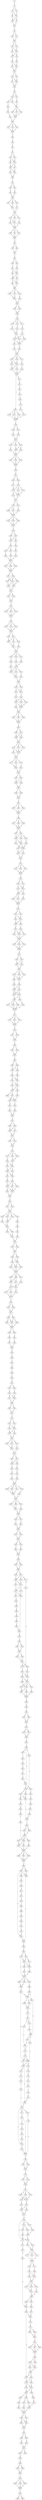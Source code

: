 strict digraph  {
	S0 -> S1 [ label = G ];
	S1 -> S2 [ label = C ];
	S1 -> S3 [ label = T ];
	S2 -> S4 [ label = C ];
	S2 -> S5 [ label = T ];
	S3 -> S5 [ label = T ];
	S4 -> S6 [ label = A ];
	S5 -> S7 [ label = G ];
	S5 -> S6 [ label = A ];
	S6 -> S8 [ label = C ];
	S7 -> S8 [ label = C ];
	S8 -> S9 [ label = A ];
	S9 -> S10 [ label = T ];
	S9 -> S11 [ label = C ];
	S10 -> S12 [ label = T ];
	S11 -> S12 [ label = T ];
	S12 -> S13 [ label = A ];
	S12 -> S14 [ label = T ];
	S13 -> S15 [ label = T ];
	S13 -> S16 [ label = C ];
	S14 -> S16 [ label = C ];
	S15 -> S17 [ label = T ];
	S16 -> S18 [ label = A ];
	S16 -> S17 [ label = T ];
	S17 -> S19 [ label = T ];
	S18 -> S20 [ label = C ];
	S19 -> S21 [ label = T ];
	S19 -> S22 [ label = C ];
	S20 -> S22 [ label = C ];
	S21 -> S23 [ label = G ];
	S22 -> S23 [ label = G ];
	S23 -> S24 [ label = T ];
	S23 -> S25 [ label = C ];
	S24 -> S26 [ label = G ];
	S24 -> S27 [ label = C ];
	S25 -> S26 [ label = G ];
	S26 -> S28 [ label = G ];
	S27 -> S28 [ label = G ];
	S28 -> S29 [ label = A ];
	S29 -> S30 [ label = A ];
	S29 -> S31 [ label = G ];
	S30 -> S32 [ label = T ];
	S30 -> S33 [ label = G ];
	S31 -> S34 [ label = C ];
	S32 -> S35 [ label = T ];
	S33 -> S36 [ label = C ];
	S34 -> S35 [ label = T ];
	S35 -> S37 [ label = T ];
	S35 -> S38 [ label = G ];
	S35 -> S39 [ label = C ];
	S36 -> S40 [ label = A ];
	S37 -> S41 [ label = C ];
	S38 -> S41 [ label = C ];
	S39 -> S41 [ label = C ];
	S40 -> S42 [ label = G ];
	S41 -> S43 [ label = T ];
	S42 -> S43 [ label = T ];
	S43 -> S44 [ label = T ];
	S43 -> S45 [ label = C ];
	S43 -> S46 [ label = G ];
	S44 -> S47 [ label = T ];
	S45 -> S47 [ label = T ];
	S46 -> S47 [ label = T ];
	S47 -> S48 [ label = T ];
	S48 -> S49 [ label = C ];
	S49 -> S50 [ label = C ];
	S50 -> S51 [ label = A ];
	S51 -> S52 [ label = C ];
	S51 -> S53 [ label = T ];
	S52 -> S54 [ label = A ];
	S52 -> S55 [ label = G ];
	S53 -> S55 [ label = G ];
	S54 -> S56 [ label = T ];
	S55 -> S56 [ label = T ];
	S55 -> S57 [ label = C ];
	S56 -> S58 [ label = T ];
	S56 -> S59 [ label = G ];
	S57 -> S59 [ label = G ];
	S58 -> S60 [ label = T ];
	S59 -> S60 [ label = T ];
	S60 -> S61 [ label = C ];
	S61 -> S62 [ label = C ];
	S61 -> S63 [ label = G ];
	S62 -> S64 [ label = C ];
	S63 -> S65 [ label = A ];
	S64 -> S66 [ label = G ];
	S65 -> S66 [ label = G ];
	S66 -> S67 [ label = C ];
	S66 -> S68 [ label = T ];
	S66 -> S69 [ label = G ];
	S67 -> S70 [ label = C ];
	S68 -> S70 [ label = C ];
	S69 -> S71 [ label = T ];
	S70 -> S72 [ label = T ];
	S71 -> S72 [ label = T ];
	S72 -> S73 [ label = G ];
	S72 -> S74 [ label = A ];
	S72 -> S75 [ label = C ];
	S73 -> S76 [ label = T ];
	S73 -> S77 [ label = G ];
	S74 -> S78 [ label = C ];
	S75 -> S77 [ label = G ];
	S76 -> S79 [ label = T ];
	S77 -> S79 [ label = T ];
	S78 -> S79 [ label = T ];
	S79 -> S80 [ label = T ];
	S79 -> S81 [ label = C ];
	S79 -> S82 [ label = G ];
	S80 -> S83 [ label = T ];
	S81 -> S83 [ label = T ];
	S82 -> S83 [ label = T ];
	S83 -> S84 [ label = A ];
	S84 -> S85 [ label = T ];
	S84 -> S86 [ label = C ];
	S85 -> S87 [ label = T ];
	S86 -> S87 [ label = T ];
	S87 -> S88 [ label = T ];
	S88 -> S89 [ label = C ];
	S88 -> S90 [ label = T ];
	S89 -> S91 [ label = A ];
	S90 -> S92 [ label = G ];
	S91 -> S93 [ label = C ];
	S91 -> S94 [ label = G ];
	S92 -> S93 [ label = C ];
	S93 -> S95 [ label = T ];
	S93 -> S96 [ label = C ];
	S94 -> S96 [ label = C ];
	S95 -> S97 [ label = G ];
	S96 -> S98 [ label = A ];
	S96 -> S97 [ label = G ];
	S97 -> S99 [ label = A ];
	S98 -> S99 [ label = A ];
	S99 -> S100 [ label = T ];
	S99 -> S101 [ label = C ];
	S99 -> S102 [ label = G ];
	S100 -> S103 [ label = G ];
	S101 -> S103 [ label = G ];
	S102 -> S104 [ label = A ];
	S103 -> S105 [ label = A ];
	S104 -> S105 [ label = A ];
	S105 -> S106 [ label = A ];
	S105 -> S107 [ label = G ];
	S106 -> S108 [ label = A ];
	S107 -> S108 [ label = A ];
	S108 -> S109 [ label = A ];
	S109 -> S110 [ label = G ];
	S109 -> S111 [ label = C ];
	S109 -> S112 [ label = T ];
	S110 -> S113 [ label = T ];
	S111 -> S114 [ label = A ];
	S112 -> S115 [ label = G ];
	S113 -> S116 [ label = A ];
	S114 -> S117 [ label = G ];
	S115 -> S116 [ label = A ];
	S116 -> S118 [ label = T ];
	S116 -> S119 [ label = A ];
	S117 -> S119 [ label = A ];
	S117 -> S120 [ label = G ];
	S118 -> S121 [ label = C ];
	S119 -> S121 [ label = C ];
	S119 -> S122 [ label = T ];
	S120 -> S121 [ label = C ];
	S121 -> S123 [ label = A ];
	S122 -> S124 [ label = T ];
	S123 -> S125 [ label = G ];
	S124 -> S125 [ label = G ];
	S125 -> S126 [ label = A ];
	S125 -> S127 [ label = C ];
	S125 -> S128 [ label = G ];
	S126 -> S129 [ label = A ];
	S126 -> S130 [ label = C ];
	S127 -> S131 [ label = T ];
	S128 -> S130 [ label = C ];
	S129 -> S132 [ label = A ];
	S130 -> S132 [ label = A ];
	S130 -> S133 [ label = T ];
	S131 -> S134 [ label = G ];
	S132 -> S135 [ label = G ];
	S133 -> S135 [ label = G ];
	S134 -> S135 [ label = G ];
	S135 -> S136 [ label = G ];
	S135 -> S137 [ label = A ];
	S136 -> S138 [ label = C ];
	S136 -> S139 [ label = T ];
	S136 -> S140 [ label = G ];
	S137 -> S141 [ label = A ];
	S138 -> S142 [ label = T ];
	S139 -> S142 [ label = T ];
	S140 -> S142 [ label = T ];
	S141 -> S143 [ label = A ];
	S142 -> S144 [ label = T ];
	S143 -> S145 [ label = T ];
	S144 -> S146 [ label = T ];
	S144 -> S147 [ label = C ];
	S145 -> S148 [ label = G ];
	S146 -> S149 [ label = T ];
	S147 -> S150 [ label = A ];
	S148 -> S151 [ label = G ];
	S149 -> S152 [ label = C ];
	S150 -> S152 [ label = C ];
	S151 -> S153 [ label = G ];
	S152 -> S154 [ label = T ];
	S152 -> S155 [ label = C ];
	S152 -> S156 [ label = G ];
	S153 -> S157 [ label = A ];
	S154 -> S158 [ label = C ];
	S155 -> S159 [ label = A ];
	S156 -> S159 [ label = A ];
	S156 -> S160 [ label = G ];
	S157 -> S142 [ label = T ];
	S158 -> S161 [ label = T ];
	S159 -> S161 [ label = T ];
	S160 -> S161 [ label = T ];
	S161 -> S162 [ label = G ];
	S161 -> S163 [ label = A ];
	S161 -> S164 [ label = C ];
	S162 -> S165 [ label = T ];
	S163 -> S165 [ label = T ];
	S164 -> S165 [ label = T ];
	S165 -> S166 [ label = G ];
	S166 -> S167 [ label = G ];
	S167 -> S168 [ label = G ];
	S167 -> S169 [ label = C ];
	S168 -> S170 [ label = C ];
	S169 -> S171 [ label = G ];
	S170 -> S172 [ label = A ];
	S170 -> S173 [ label = C ];
	S170 -> S174 [ label = T ];
	S171 -> S172 [ label = A ];
	S172 -> S175 [ label = G ];
	S172 -> S176 [ label = T ];
	S173 -> S175 [ label = G ];
	S174 -> S175 [ label = G ];
	S175 -> S177 [ label = T ];
	S176 -> S177 [ label = T ];
	S177 -> S178 [ label = T ];
	S177 -> S179 [ label = C ];
	S178 -> S180 [ label = C ];
	S178 -> S181 [ label = G ];
	S179 -> S182 [ label = T ];
	S180 -> S183 [ label = T ];
	S181 -> S183 [ label = T ];
	S182 -> S183 [ label = T ];
	S183 -> S184 [ label = G ];
	S183 -> S185 [ label = T ];
	S183 -> S186 [ label = C ];
	S184 -> S187 [ label = T ];
	S185 -> S187 [ label = T ];
	S186 -> S187 [ label = T ];
	S187 -> S188 [ label = T ];
	S188 -> S189 [ label = T ];
	S188 -> S190 [ label = C ];
	S189 -> S191 [ label = G ];
	S190 -> S192 [ label = C ];
	S190 -> S191 [ label = G ];
	S191 -> S193 [ label = T ];
	S192 -> S194 [ label = C ];
	S193 -> S195 [ label = T ];
	S193 -> S196 [ label = C ];
	S194 -> S197 [ label = A ];
	S195 -> S198 [ label = T ];
	S196 -> S199 [ label = C ];
	S197 -> S200 [ label = A ];
	S198 -> S201 [ label = T ];
	S199 -> S201 [ label = T ];
	S200 -> S201 [ label = T ];
	S201 -> S202 [ label = G ];
	S201 -> S203 [ label = C ];
	S201 -> S204 [ label = T ];
	S202 -> S205 [ label = G ];
	S203 -> S205 [ label = G ];
	S204 -> S205 [ label = G ];
	S205 -> S206 [ label = G ];
	S205 -> S207 [ label = T ];
	S206 -> S208 [ label = A ];
	S206 -> S209 [ label = G ];
	S206 -> S210 [ label = C ];
	S207 -> S209 [ label = G ];
	S208 -> S211 [ label = A ];
	S209 -> S212 [ label = C ];
	S209 -> S211 [ label = A ];
	S210 -> S212 [ label = C ];
	S211 -> S213 [ label = G ];
	S212 -> S213 [ label = G ];
	S213 -> S214 [ label = A ];
	S213 -> S215 [ label = G ];
	S214 -> S216 [ label = C ];
	S215 -> S216 [ label = C ];
	S216 -> S217 [ label = T ];
	S217 -> S218 [ label = T ];
	S217 -> S219 [ label = G ];
	S217 -> S220 [ label = C ];
	S218 -> S221 [ label = C ];
	S219 -> S221 [ label = C ];
	S220 -> S221 [ label = C ];
	S221 -> S222 [ label = T ];
	S222 -> S223 [ label = G ];
	S222 -> S224 [ label = C ];
	S222 -> S225 [ label = T ];
	S223 -> S226 [ label = A ];
	S224 -> S226 [ label = A ];
	S225 -> S226 [ label = A ];
	S226 -> S227 [ label = C ];
	S226 -> S228 [ label = T ];
	S227 -> S229 [ label = T ];
	S227 -> S230 [ label = C ];
	S227 -> S231 [ label = G ];
	S228 -> S230 [ label = C ];
	S229 -> S232 [ label = T ];
	S230 -> S233 [ label = C ];
	S231 -> S233 [ label = C ];
	S232 -> S234 [ label = T ];
	S233 -> S234 [ label = T ];
	S234 -> S235 [ label = A ];
	S234 -> S236 [ label = G ];
	S234 -> S237 [ label = C ];
	S235 -> S238 [ label = A ];
	S236 -> S239 [ label = T ];
	S237 -> S240 [ label = G ];
	S238 -> S241 [ label = T ];
	S239 -> S242 [ label = C ];
	S240 -> S242 [ label = C ];
	S241 -> S243 [ label = T ];
	S242 -> S244 [ label = C ];
	S242 -> S245 [ label = A ];
	S242 -> S243 [ label = T ];
	S243 -> S246 [ label = C ];
	S244 -> S246 [ label = C ];
	S245 -> S247 [ label = A ];
	S246 -> S248 [ label = T ];
	S247 -> S248 [ label = T ];
	S248 -> S249 [ label = T ];
	S248 -> S250 [ label = G ];
	S249 -> S251 [ label = T ];
	S249 -> S252 [ label = G ];
	S250 -> S251 [ label = T ];
	S251 -> S253 [ label = C ];
	S252 -> S254 [ label = G ];
	S253 -> S255 [ label = A ];
	S253 -> S256 [ label = T ];
	S253 -> S257 [ label = G ];
	S254 -> S257 [ label = G ];
	S255 -> S258 [ label = G ];
	S256 -> S258 [ label = G ];
	S257 -> S259 [ label = T ];
	S257 -> S258 [ label = G ];
	S258 -> S260 [ label = T ];
	S259 -> S260 [ label = T ];
	S260 -> S261 [ label = A ];
	S260 -> S262 [ label = C ];
	S260 -> S263 [ label = G ];
	S261 -> S264 [ label = C ];
	S262 -> S264 [ label = C ];
	S263 -> S264 [ label = C ];
	S264 -> S265 [ label = T ];
	S265 -> S266 [ label = C ];
	S265 -> S267 [ label = G ];
	S266 -> S268 [ label = A ];
	S267 -> S268 [ label = A ];
	S267 -> S269 [ label = G ];
	S268 -> S270 [ label = C ];
	S269 -> S270 [ label = C ];
	S270 -> S271 [ label = T ];
	S270 -> S272 [ label = C ];
	S270 -> S273 [ label = G ];
	S271 -> S274 [ label = G ];
	S271 -> S275 [ label = T ];
	S272 -> S274 [ label = G ];
	S273 -> S274 [ label = G ];
	S274 -> S276 [ label = T ];
	S275 -> S276 [ label = T ];
	S276 -> S277 [ label = T ];
	S276 -> S278 [ label = G ];
	S276 -> S279 [ label = C ];
	S277 -> S280 [ label = G ];
	S278 -> S280 [ label = G ];
	S279 -> S281 [ label = A ];
	S280 -> S282 [ label = G ];
	S281 -> S282 [ label = G ];
	S282 -> S283 [ label = C ];
	S282 -> S284 [ label = G ];
	S283 -> S285 [ label = T ];
	S284 -> S286 [ label = C ];
	S284 -> S285 [ label = T ];
	S285 -> S287 [ label = T ];
	S286 -> S287 [ label = T ];
	S287 -> S288 [ label = T ];
	S287 -> S289 [ label = C ];
	S288 -> S290 [ label = G ];
	S289 -> S290 [ label = G ];
	S290 -> S291 [ label = G ];
	S291 -> S292 [ label = C ];
	S291 -> S293 [ label = G ];
	S291 -> S294 [ label = T ];
	S292 -> S295 [ label = C ];
	S293 -> S295 [ label = C ];
	S294 -> S295 [ label = C ];
	S295 -> S296 [ label = T ];
	S296 -> S297 [ label = T ];
	S296 -> S298 [ label = G ];
	S296 -> S299 [ label = C ];
	S297 -> S300 [ label = G ];
	S298 -> S300 [ label = G ];
	S299 -> S300 [ label = G ];
	S300 -> S301 [ label = C ];
	S300 -> S302 [ label = G ];
	S301 -> S303 [ label = A ];
	S301 -> S304 [ label = C ];
	S301 -> S305 [ label = G ];
	S302 -> S304 [ label = C ];
	S303 -> S306 [ label = A ];
	S304 -> S306 [ label = A ];
	S304 -> S307 [ label = C ];
	S305 -> S308 [ label = G ];
	S306 -> S309 [ label = G ];
	S306 -> S310 [ label = C ];
	S307 -> S309 [ label = G ];
	S308 -> S309 [ label = G ];
	S309 -> S311 [ label = A ];
	S309 -> S312 [ label = C ];
	S310 -> S311 [ label = A ];
	S311 -> S313 [ label = G ];
	S312 -> S313 [ label = G ];
	S313 -> S314 [ label = C ];
	S314 -> S315 [ label = A ];
	S314 -> S316 [ label = T ];
	S314 -> S317 [ label = C ];
	S315 -> S318 [ label = G ];
	S316 -> S318 [ label = G ];
	S317 -> S318 [ label = G ];
	S318 -> S319 [ label = A ];
	S319 -> S320 [ label = G ];
	S319 -> S321 [ label = A ];
	S320 -> S322 [ label = A ];
	S320 -> S323 [ label = C ];
	S321 -> S322 [ label = A ];
	S322 -> S324 [ label = A ];
	S322 -> S325 [ label = T ];
	S323 -> S324 [ label = A ];
	S324 -> S326 [ label = C ];
	S324 -> S327 [ label = G ];
	S325 -> S328 [ label = A ];
	S326 -> S329 [ label = C ];
	S327 -> S329 [ label = C ];
	S328 -> S329 [ label = C ];
	S329 -> S330 [ label = A ];
	S330 -> S331 [ label = G ];
	S330 -> S332 [ label = A ];
	S331 -> S333 [ label = A ];
	S331 -> S334 [ label = G ];
	S332 -> S334 [ label = G ];
	S333 -> S335 [ label = A ];
	S334 -> S336 [ label = G ];
	S334 -> S335 [ label = A ];
	S335 -> S337 [ label = G ];
	S336 -> S338 [ label = C ];
	S337 -> S339 [ label = C ];
	S337 -> S340 [ label = G ];
	S338 -> S341 [ label = T ];
	S338 -> S339 [ label = C ];
	S339 -> S342 [ label = T ];
	S340 -> S342 [ label = T ];
	S341 -> S342 [ label = T ];
	S342 -> S343 [ label = G ];
	S342 -> S344 [ label = T ];
	S342 -> S345 [ label = C ];
	S343 -> S346 [ label = G ];
	S344 -> S346 [ label = G ];
	S345 -> S346 [ label = G ];
	S346 -> S347 [ label = A ];
	S347 -> S348 [ label = T ];
	S347 -> S349 [ label = C ];
	S348 -> S350 [ label = T ];
	S349 -> S350 [ label = T ];
	S349 -> S351 [ label = A ];
	S350 -> S352 [ label = T ];
	S351 -> S352 [ label = T ];
	S352 -> S353 [ label = C ];
	S352 -> S354 [ label = G ];
	S352 -> S355 [ label = T ];
	S353 -> S356 [ label = A ];
	S353 -> S357 [ label = G ];
	S354 -> S357 [ label = G ];
	S355 -> S357 [ label = G ];
	S356 -> S358 [ label = G ];
	S357 -> S359 [ label = C ];
	S358 -> S360 [ label = T ];
	S359 -> S360 [ label = T ];
	S359 -> S361 [ label = C ];
	S360 -> S362 [ label = A ];
	S360 -> S363 [ label = G ];
	S361 -> S362 [ label = A ];
	S361 -> S363 [ label = G ];
	S362 -> S364 [ label = C ];
	S363 -> S364 [ label = C ];
	S363 -> S365 [ label = A ];
	S364 -> S366 [ label = T ];
	S364 -> S367 [ label = A ];
	S364 -> S368 [ label = C ];
	S365 -> S369 [ label = G ];
	S366 -> S370 [ label = G ];
	S367 -> S370 [ label = G ];
	S368 -> S370 [ label = G ];
	S369 -> S370 [ label = G ];
	S370 -> S371 [ label = G ];
	S371 -> S372 [ label = A ];
	S371 -> S373 [ label = G ];
	S371 -> S374 [ label = C ];
	S372 -> S375 [ label = A ];
	S373 -> S375 [ label = A ];
	S374 -> S375 [ label = A ];
	S375 -> S376 [ label = A ];
	S376 -> S377 [ label = C ];
	S376 -> S378 [ label = T ];
	S377 -> S379 [ label = T ];
	S378 -> S379 [ label = T ];
	S379 -> S380 [ label = T ];
	S380 -> S381 [ label = C ];
	S380 -> S382 [ label = T ];
	S381 -> S383 [ label = A ];
	S382 -> S383 [ label = A ];
	S383 -> S384 [ label = A ];
	S384 -> S385 [ label = T ];
	S384 -> S386 [ label = C ];
	S385 -> S387 [ label = G ];
	S386 -> S387 [ label = G ];
	S386 -> S388 [ label = T ];
	S387 -> S389 [ label = T ];
	S388 -> S390 [ label = C ];
	S389 -> S391 [ label = G ];
	S389 -> S392 [ label = T ];
	S390 -> S391 [ label = G ];
	S391 -> S393 [ label = C ];
	S392 -> S394 [ label = G ];
	S392 -> S393 [ label = C ];
	S393 -> S395 [ label = T ];
	S393 -> S396 [ label = C ];
	S394 -> S395 [ label = T ];
	S395 -> S397 [ label = G ];
	S395 -> S398 [ label = T ];
	S396 -> S399 [ label = C ];
	S397 -> S400 [ label = G ];
	S397 -> S401 [ label = T ];
	S398 -> S401 [ label = T ];
	S399 -> S401 [ label = T ];
	S400 -> S402 [ label = G ];
	S401 -> S403 [ label = T ];
	S402 -> S404 [ label = C ];
	S403 -> S405 [ label = T ];
	S404 -> S406 [ label = G ];
	S405 -> S406 [ label = G ];
	S406 -> S407 [ label = T ];
	S407 -> S408 [ label = A ];
	S407 -> S409 [ label = C ];
	S408 -> S410 [ label = A ];
	S409 -> S411 [ label = C ];
	S409 -> S410 [ label = A ];
	S410 -> S412 [ label = G ];
	S411 -> S412 [ label = G ];
	S412 -> S413 [ label = A ];
	S412 -> S414 [ label = G ];
	S413 -> S415 [ label = A ];
	S414 -> S415 [ label = A ];
	S415 -> S416 [ label = T ];
	S416 -> S417 [ label = T ];
	S416 -> S418 [ label = A ];
	S416 -> S419 [ label = C ];
	S417 -> S420 [ label = G ];
	S418 -> S421 [ label = A ];
	S419 -> S421 [ label = A ];
	S420 -> S422 [ label = C ];
	S420 -> S423 [ label = T ];
	S421 -> S422 [ label = C ];
	S422 -> S424 [ label = T ];
	S422 -> S425 [ label = C ];
	S423 -> S424 [ label = T ];
	S424 -> S426 [ label = G ];
	S424 -> S427 [ label = T ];
	S425 -> S426 [ label = G ];
	S426 -> S428 [ label = T ];
	S427 -> S429 [ label = G ];
	S428 -> S430 [ label = T ];
	S428 -> S431 [ label = C ];
	S428 -> S432 [ label = G ];
	S429 -> S430 [ label = T ];
	S430 -> S433 [ label = C ];
	S430 -> S434 [ label = T ];
	S431 -> S433 [ label = C ];
	S432 -> S433 [ label = C ];
	S433 -> S435 [ label = T ];
	S434 -> S435 [ label = T ];
	S435 -> S436 [ label = G ];
	S436 -> S437 [ label = G ];
	S436 -> S438 [ label = T ];
	S437 -> S439 [ label = C ];
	S438 -> S439 [ label = C ];
	S439 -> S440 [ label = A ];
	S439 -> S441 [ label = C ];
	S439 -> S442 [ label = G ];
	S439 -> S443 [ label = T ];
	S440 -> S444 [ label = T ];
	S441 -> S445 [ label = G ];
	S442 -> S446 [ label = A ];
	S443 -> S445 [ label = G ];
	S444 -> S447 [ label = C ];
	S445 -> S447 [ label = C ];
	S446 -> S448 [ label = G ];
	S447 -> S449 [ label = G ];
	S447 -> S450 [ label = C ];
	S448 -> S451 [ label = T ];
	S449 -> S452 [ label = A ];
	S450 -> S452 [ label = A ];
	S451 -> S453 [ label = C ];
	S452 -> S454 [ label = T ];
	S453 -> S454 [ label = T ];
	S454 -> S455 [ label = T ];
	S454 -> S456 [ label = C ];
	S455 -> S457 [ label = T ];
	S456 -> S457 [ label = T ];
	S457 -> S458 [ label = G ];
	S457 -> S459 [ label = T ];
	S458 -> S460 [ label = C ];
	S458 -> S461 [ label = T ];
	S459 -> S461 [ label = T ];
	S460 -> S462 [ label = A ];
	S460 -> S463 [ label = C ];
	S461 -> S464 [ label = G ];
	S461 -> S463 [ label = C ];
	S462 -> S465 [ label = T ];
	S463 -> S465 [ label = T ];
	S464 -> S465 [ label = T ];
	S465 -> S466 [ label = T ];
	S465 -> S467 [ label = C ];
	S465 -> S468 [ label = G ];
	S466 -> S469 [ label = A ];
	S467 -> S470 [ label = T ];
	S468 -> S471 [ label = C ];
	S468 -> S469 [ label = A ];
	S469 -> S472 [ label = C ];
	S470 -> S472 [ label = C ];
	S471 -> S473 [ label = T ];
	S472 -> S474 [ label = C ];
	S472 -> S475 [ label = T ];
	S473 -> S476 [ label = G ];
	S474 -> S477 [ label = C ];
	S475 -> S477 [ label = C ];
	S476 -> S477 [ label = C ];
	S477 -> S478 [ label = A ];
	S478 -> S479 [ label = A ];
	S478 -> S480 [ label = G ];
	S479 -> S481 [ label = G ];
	S480 -> S481 [ label = G ];
	S481 -> S482 [ label = C ];
	S481 -> S483 [ label = T ];
	S482 -> S484 [ label = A ];
	S482 -> S485 [ label = G ];
	S483 -> S486 [ label = T ];
	S483 -> S485 [ label = G ];
	S484 -> S487 [ label = T ];
	S485 -> S487 [ label = T ];
	S486 -> S487 [ label = T ];
	S487 -> S488 [ label = T ];
	S487 -> S489 [ label = G ];
	S488 -> S490 [ label = C ];
	S489 -> S491 [ label = G ];
	S490 -> S492 [ label = A ];
	S491 -> S493 [ label = T ];
	S492 -> S494 [ label = T ];
	S493 -> S494 [ label = T ];
	S494 -> S495 [ label = G ];
	S495 -> S496 [ label = A ];
	S496 -> S497 [ label = T ];
	S497 -> S498 [ label = G ];
	S498 -> S499 [ label = T ];
	S499 -> S500 [ label = G ];
	S500 -> S501 [ label = G ];
	S501 -> S502 [ label = A ];
	S501 -> S503 [ label = C ];
	S502 -> S504 [ label = A ];
	S503 -> S505 [ label = C ];
	S504 -> S506 [ label = G ];
	S504 -> S507 [ label = A ];
	S505 -> S506 [ label = G ];
	S506 -> S508 [ label = T ];
	S507 -> S508 [ label = T ];
	S508 -> S509 [ label = T ];
	S508 -> S510 [ label = A ];
	S509 -> S511 [ label = C ];
	S510 -> S511 [ label = C ];
	S511 -> S512 [ label = A ];
	S512 -> S513 [ label = T ];
	S512 -> S514 [ label = C ];
	S513 -> S515 [ label = T ];
	S513 -> S516 [ label = C ];
	S514 -> S516 [ label = C ];
	S515 -> S517 [ label = A ];
	S516 -> S517 [ label = A ];
	S516 -> S518 [ label = C ];
	S517 -> S519 [ label = A ];
	S518 -> S519 [ label = A ];
	S519 -> S520 [ label = T ];
	S519 -> S521 [ label = C ];
	S519 -> S522 [ label = G ];
	S520 -> S523 [ label = T ];
	S521 -> S523 [ label = T ];
	S522 -> S524 [ label = C ];
	S523 -> S525 [ label = T ];
	S524 -> S525 [ label = T ];
	S525 -> S526 [ label = T ];
	S525 -> S527 [ label = C ];
	S526 -> S528 [ label = C ];
	S527 -> S528 [ label = C ];
	S527 -> S529 [ label = A ];
	S528 -> S530 [ label = A ];
	S529 -> S531 [ label = T ];
	S530 -> S532 [ label = G ];
	S531 -> S533 [ label = T ];
	S532 -> S534 [ label = C ];
	S533 -> S535 [ label = G ];
	S534 -> S536 [ label = T ];
	S535 -> S536 [ label = T ];
	S536 -> S537 [ label = T ];
	S536 -> S538 [ label = C ];
	S536 -> S539 [ label = A ];
	S536 -> S540 [ label = G ];
	S537 -> S541 [ label = C ];
	S538 -> S541 [ label = C ];
	S539 -> S542 [ label = A ];
	S540 -> S541 [ label = C ];
	S541 -> S543 [ label = G ];
	S542 -> S543 [ label = G ];
	S543 -> S544 [ label = C ];
	S543 -> S545 [ label = T ];
	S543 -> S546 [ label = G ];
	S544 -> S547 [ label = A ];
	S545 -> S548 [ label = C ];
	S546 -> S547 [ label = A ];
	S547 -> S549 [ label = G ];
	S548 -> S549 [ label = G ];
	S549 -> S550 [ label = G ];
	S549 -> S551 [ label = A ];
	S550 -> S552 [ label = T ];
	S551 -> S553 [ label = A ];
	S552 -> S554 [ label = G ];
	S553 -> S554 [ label = G ];
	S554 -> S555 [ label = G ];
	S554 -> S556 [ label = A ];
	S555 -> S557 [ label = A ];
	S556 -> S557 [ label = A ];
	S557 -> S558 [ label = G ];
	S557 -> S559 [ label = A ];
	S558 -> S560 [ label = A ];
	S559 -> S561 [ label = T ];
	S560 -> S562 [ label = G ];
	S561 -> S562 [ label = G ];
	S562 -> S563 [ label = A ];
	S563 -> S564 [ label = A ];
	S563 -> S565 [ label = G ];
	S564 -> S566 [ label = C ];
	S565 -> S566 [ label = C ];
	S566 -> S567 [ label = A ];
	S566 -> S568 [ label = G ];
	S567 -> S569 [ label = T ];
	S567 -> S570 [ label = C ];
	S567 -> S571 [ label = G ];
	S568 -> S569 [ label = T ];
	S569 -> S572 [ label = T ];
	S569 -> S573 [ label = G ];
	S570 -> S573 [ label = G ];
	S571 -> S574 [ label = G ];
	S572 -> S575 [ label = C ];
	S573 -> S576 [ label = G ];
	S573 -> S575 [ label = C ];
	S574 -> S577 [ label = A ];
	S575 -> S578 [ label = T ];
	S575 -> S579 [ label = C ];
	S576 -> S579 [ label = C ];
	S577 -> S580 [ label = G ];
	S578 -> S581 [ label = A ];
	S579 -> S582 [ label = C ];
	S580 -> S583 [ label = A ];
	S580 -> S584 [ label = G ];
	S581 -> S585 [ label = C ];
	S582 -> S586 [ label = A ];
	S583 -> S587 [ label = C ];
	S584 -> S588 [ label = A ];
	S584 -> S587 [ label = C ];
	S585 -> S589 [ label = T ];
	S586 -> S590 [ label = G ];
	S587 -> S591 [ label = T ];
	S587 -> S592 [ label = C ];
	S587 -> S593 [ label = A ];
	S588 -> S593 [ label = A ];
	S589 -> S594 [ label = T ];
	S590 -> S595 [ label = G ];
	S590 -> S596 [ label = A ];
	S591 -> S597 [ label = G ];
	S592 -> S598 [ label = T ];
	S593 -> S599 [ label = C ];
	S593 -> S597 [ label = G ];
	S594 -> S600 [ label = C ];
	S595 -> S601 [ label = C ];
	S596 -> S601 [ label = C ];
	S597 -> S602 [ label = T ];
	S598 -> S602 [ label = T ];
	S599 -> S602 [ label = T ];
	S600 -> S603 [ label = T ];
	S601 -> S604 [ label = A ];
	S601 -> S605 [ label = T ];
	S602 -> S606 [ label = G ];
	S603 -> S582 [ label = C ];
	S604 -> S607 [ label = C ];
	S605 -> S607 [ label = C ];
	S606 -> S608 [ label = A ];
	S607 -> S609 [ label = C ];
	S607 -> S577 [ label = A ];
	S608 -> S610 [ label = A ];
	S609 -> S611 [ label = A ];
	S610 -> S612 [ label = G ];
	S610 -> S613 [ label = A ];
	S611 -> S583 [ label = A ];
	S612 -> S614 [ label = A ];
	S613 -> S614 [ label = A ];
	S614 -> S615 [ label = A ];
	S615 -> S616 [ label = G ];
	S615 -> S617 [ label = A ];
	S616 -> S618 [ label = A ];
	S617 -> S618 [ label = A ];
	S618 -> S619 [ label = A ];
	S619 -> S620 [ label = G ];
	S620 -> S621 [ label = C ];
	S620 -> S622 [ label = G ];
	S620 -> S623 [ label = G ];
	S621 -> S624 [ label = C ];
	S622 -> S625 [ label = C ];
	S623 -> S626 [ label = T ];
	S623 -> S624 [ label = C ];
	S624 -> S627 [ label = A ];
	S624 -> S628 [ label = G ];
	S625 -> S629 [ label = C ];
	S626 -> S630 [ label = T ];
	S627 -> S631 [ label = A ];
	S627 -> S632 [ label = G ];
	S628 -> S632 [ label = G ];
	S629 -> S633 [ label = G ];
	S630 -> S634 [ label = C ];
	S631 -> S635 [ label = C ];
	S632 -> S636 [ label = C ];
	S633 -> S637 [ label = C ];
	S634 -> S638 [ label = T ];
	S635 -> S639 [ label = A ];
	S636 -> S640 [ label = T ];
	S637 -> S641 [ label = C ];
	S638 -> S642 [ label = T ];
	S639 -> S643 [ label = G ];
	S640 -> S644 [ label = C ];
	S640 -> S645 [ label = A ];
	S641 -> S623 [ label = G ];
	S642 -> S646 [ label = T ];
	S643 -> S647 [ label = T ];
	S644 -> S648 [ label = C ];
	S645 -> S648 [ label = C ];
	S646 -> S636 [ label = C ];
	S647 -> S649 [ label = G ];
	S648 -> S650 [ label = C ];
	S648 -> S649 [ label = G ];
	S648 -> S651 [ label = T ];
	S649 -> S652 [ label = A ];
	S649 -> S653 [ label = G ];
	S650 -> S654 [ label = T ];
	S651 -> S653 [ label = G ];
	S652 -> S655 [ label = C ];
	S653 -> S655 [ label = C ];
	S654 -> S655 [ label = C ];
	S655 -> S656 [ label = A ];
	S655 -> S657 [ label = C ];
	S655 -> S658 [ label = T ];
	S656 -> S659 [ label = A ];
	S657 -> S659 [ label = A ];
	S658 -> S659 [ label = A ];
	S659 -> S660 [ label = A ];
	S660 -> S661 [ label = G ];
	S660 -> S662 [ label = A ];
	S661 -> S663 [ label = G ];
	S661 -> S664 [ label = A ];
	S661 -> S665 [ label = C ];
	S662 -> S664 [ label = A ];
	S663 -> S666 [ label = G ];
	S664 -> S666 [ label = G ];
	S665 -> S667 [ label = C ];
	S666 -> S668 [ label = C ];
	S667 -> S669 [ label = C ];
	S668 -> S670 [ label = A ];
	S669 -> S671 [ label = A ];
	S670 -> S672 [ label = G ];
	S670 -> S673 [ label = A ];
	S671 -> S674 [ label = A ];
	S672 -> S675 [ label = A ];
	S672 -> S676 [ label = G ];
	S673 -> S677 [ label = A ];
	S673 -> S676 [ label = G ];
	S674 -> S678 [ label = G ];
	S675 -> S679 [ label = T ];
	S675 -> S680 [ label = A ];
	S675 -> S681 [ label = C ];
	S676 -> S682 [ label = A ];
	S676 -> S683 [ label = T ];
	S677 -> S683 [ label = T ];
	S678 -> S684 [ label = C ];
	S679 -> S685 [ label = C ];
	S680 -> S686 [ label = A ];
	S681 -> S686 [ label = A ];
	S682 -> S687 [ label = A ];
	S683 -> S688 [ label = C ];
	S684 -> S689 [ label = C ];
	S685 -> S690 [ label = T ];
	S686 -> S691 [ label = G ];
	S687 -> S675 [ label = A ];
	S688 -> S675 [ label = A ];
	S689 -> S692 [ label = T ];
	S690 -> S693 [ label = A ];
	S690 -> S694 [ label = A ];
	S691 -> S695 [ label = A ];
	S691 -> S693 [ label = A ];
	S692 -> S696 [ label = G ];
	S693 -> S697 [ label = G ];
	S693 -> S698 [ label = A ];
	S694 -> S699 [ label = A ];
	S695 -> S700 [ label = C ];
	S695 -> S701 [ label = A ];
	S696 -> S702 [ label = T ];
	S697 -> S703 [ label = A ];
	S698 -> S703 [ label = A ];
	S699 -> S704 [ label = C ];
	S699 -> S705 [ label = A ];
	S700 -> S706 [ label = A ];
	S700 -> S707 [ label = G ];
	S701 -> S708 [ label = A ];
	S702 -> S709 [ label = C ];
	S703 -> S710 [ label = A ];
	S704 -> S711 [ label = G ];
	S705 -> S695 [ label = A ];
	S706 -> S712 [ label = G ];
	S707 -> S713 [ label = T ];
	S708 -> S714 [ label = G ];
	S709 -> S663 [ label = G ];
	S710 -> S715 [ label = A ];
	S711 -> S716 [ label = G ];
	S712 -> S717 [ label = A ];
	S712 -> S718 [ label = C ];
	S712 -> S719 [ label = C ];
	S713 -> S720 [ label = T ];
	S714 -> S721 [ label = A ];
	S715 -> S722 [ label = G ];
	S715 -> S723 [ label = A ];
	S716 -> S724 [ label = C ];
	S717 -> S725 [ label = A ];
	S718 -> S726 [ label = C ];
	S719 -> S727 [ label = T ];
	S720 -> S728 [ label = T ];
	S721 -> S729 [ label = C ];
	S722 -> S711 [ label = G ];
	S723 -> S730 [ label = G ];
	S724 -> S695 [ label = A ];
	S724 -> S731 [ label = T ];
	S725 -> S732 [ label = A ];
	S725 -> S733 [ label = T ];
	S726 -> S732 [ label = A ];
	S727 -> S732 [ label = A ];
	S728 -> S712 [ label = G ];
	S729 -> S734 [ label = A ];
	S730 -> S699 [ label = A ];
	S731 -> S700 [ label = C ];
	S732 -> S735 [ label = A ];
	S733 -> S736 [ label = C ];
	S734 -> S737 [ label = A ];
	S735 -> S738 [ label = T ];
	S735 -> S739 [ label = C ];
	S736 -> S740 [ label = C ];
	S737 -> S706 [ label = A ];
	S738 -> S741 [ label = G ];
	S739 -> S741 [ label = G ];
	S740 -> S742 [ label = A ];
	S741 -> S743 [ label = G ];
	S742 -> S718 [ label = C ];
	S743 -> S744 [ label = T ];
	S743 -> S745 [ label = A ];
	S744 -> S746 [ label = G ];
	S745 -> S746 [ label = G ];
	S746 -> S747 [ label = T ];
	S747 -> S748 [ label = A ];
	S747 -> S749 [ label = T ];
	S747 -> S750 [ label = G ];
	S748 -> S751 [ label = A ];
	S749 -> S751 [ label = A ];
	S749 -> S752 [ label = G ];
	S750 -> S751 [ label = A ];
	S751 -> S753 [ label = A ];
	S752 -> S754 [ label = G ];
	S753 -> S755 [ label = T ];
	S753 -> S756 [ label = C ];
	S754 -> S755 [ label = T ];
	S755 -> S757 [ label = G ];
	S756 -> S757 [ label = G ];
	S757 -> S758 [ label = G ];
	S758 -> S759 [ label = A ];
	S758 -> S760 [ label = A ];
	S758 -> S761 [ label = G ];
	S759 -> S762 [ label = A ];
	S760 -> S763 [ label = G ];
	S760 -> S764 [ label = C ];
	S761 -> S765 [ label = A ];
	S761 -> S766 [ label = G ];
	S762 -> S767 [ label = C ];
	S763 -> S768 [ label = T ];
	S764 -> S768 [ label = T ];
	S765 -> S769 [ label = A ];
	S766 -> S767 [ label = C ];
	S767 -> S760 [ label = A ];
	S768 -> S770 [ label = A ];
	S768 -> S771 [ label = G ];
	S768 -> S772 [ label = T ];
	S769 -> S773 [ label = G ];
	S770 -> S774 [ label = A ];
	S771 -> S774 [ label = A ];
	S772 -> S774 [ label = A ];
	S773 -> S775 [ label = T ];
	S774 -> S776 [ label = C ];
	S774 -> S777 [ label = A ];
	S775 -> S778 [ label = C ];
	S776 -> S779 [ label = T ];
	S777 -> S780 [ label = C ];
	S778 -> S781 [ label = A ];
	S779 -> S782 [ label = T ];
	S779 -> S783 [ label = C ];
	S780 -> S782 [ label = T ];
	S781 -> S784 [ label = G ];
	S782 -> S785 [ label = C ];
	S783 -> S785 [ label = C ];
	S784 -> S786 [ label = G ];
	S785 -> S787 [ label = A ];
	S785 -> S788 [ label = T ];
	S785 -> S789 [ label = C ];
	S786 -> S790 [ label = A ];
	S786 -> S791 [ label = A ];
	S787 -> S792 [ label = A ];
	S788 -> S793 [ label = C ];
	S789 -> S792 [ label = A ];
	S790 -> S794 [ label = G ];
	S791 -> S795 [ label = A ];
	S792 -> S796 [ label = A ];
	S793 -> S796 [ label = A ];
	S794 -> S797 [ label = C ];
	S795 -> S798 [ label = G ];
	S795 -> S799 [ label = A ];
	S796 -> S800 [ label = T ];
	S796 -> S801 [ label = C ];
	S797 -> S802 [ label = A ];
	S797 -> S803 [ label = C ];
	S798 -> S804 [ label = T ];
	S798 -> S805 [ label = A ];
	S799 -> S805 [ label = A ];
	S800 -> S784 [ label = G ];
	S801 -> S806 [ label = A ];
	S802 -> S807 [ label = G ];
	S803 -> S807 [ label = G ];
	S804 -> S808 [ label = A ];
	S805 -> S809 [ label = G ];
	S805 -> S810 [ label = C ];
	S806 -> S811 [ label = C ];
	S807 -> S812 [ label = A ];
	S808 -> S813 [ label = A ];
	S809 -> S814 [ label = C ];
	S809 -> S815 [ label = T ];
	S810 -> S816 [ label = T ];
	S811 -> S790 [ label = A ];
	S812 -> S817 [ label = C ];
	S812 -> S818 [ label = T ];
	S812 -> S819 [ label = G ];
	S813 -> S820 [ label = T ];
	S814 -> S821 [ label = A ];
	S815 -> S820 [ label = T ];
	S816 -> S822 [ label = G ];
	S817 -> S823 [ label = T ];
	S818 -> S823 [ label = T ];
	S819 -> S823 [ label = T ];
	S820 -> S824 [ label = A ];
	S821 -> S824 [ label = A ];
	S822 -> S824 [ label = A ];
	S823 -> S825 [ label = C ];
	S824 -> S826 [ label = G ];
	S824 -> S827 [ label = A ];
	S825 -> S828 [ label = T ];
	S825 -> S829 [ label = G ];
	S826 -> S830 [ label = A ];
	S826 -> S831 [ label = G ];
	S827 -> S831 [ label = G ];
	S828 -> S832 [ label = C ];
	S828 -> S833 [ label = T ];
	S829 -> S832 [ label = C ];
	S830 -> S834 [ label = A ];
	S831 -> S834 [ label = A ];
	S832 -> S835 [ label = C ];
	S833 -> S835 [ label = C ];
	S834 -> S836 [ label = A ];
	S835 -> S837 [ label = T ];
	S835 -> S791 [ label = A ];
	S836 -> S838 [ label = A ];
	S836 -> S839 [ label = G ];
	S837 -> S840 [ label = C ];
	S837 -> S795 [ label = A ];
	S838 -> S841 [ label = G ];
	S839 -> S842 [ label = A ];
	S840 -> S798 [ label = G ];
	S841 -> S843 [ label = A ];
	S842 -> S843 [ label = A ];
	S843 -> S844 [ label = G ];
	S843 -> S845 [ label = C ];
	S844 -> S846 [ label = A ];
	S846 -> S848 [ label = A ];
	S848 -> S849 [ label = A ];
	S848 -> S850 [ label = G ];
	S849 -> S851 [ label = T ];
	S850 -> S851 [ label = T ];
	S851 -> S852 [ label = C ];
	S852 -> S853 [ label = T ];
	S852 -> S854 [ label = C ];
	S852 -> S855 [ label = A ];
	S853 -> S856 [ label = T ];
	S854 -> S856 [ label = T ];
	S855 -> S856 [ label = T ];
	S856 -> S857 [ label = C ];
	S857 -> S858 [ label = A ];
	S857 -> S859 [ label = G ];
}
